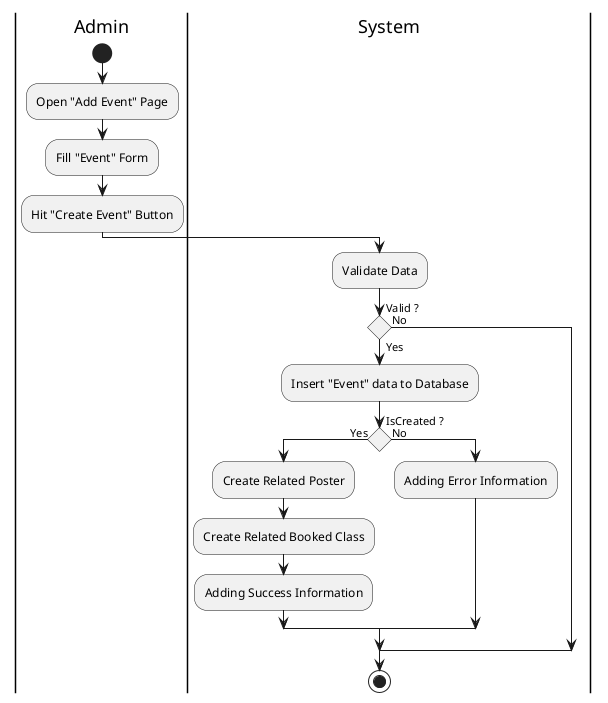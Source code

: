 @startuml CreateEvent

skinparam ConditionEndStyle hline
skinparam conditionStyle diamond
skinparam Monochrome true
skinparam Shadowing false

|Admin|
start
:Open "Add Event" Page;
:Fill "Event" Form;
:Hit "Create Event" Button;

|System|
:Validate Data;
if (Valid ?) then (Yes)
    :Insert "Event" data to Database;
    if (IsCreated ?) then (Yes)
        :Create Related Poster;
        :Create Related Booked Class;
        :Adding Success Information;
    else (No)
        :Adding Error Information;
    endif
else (No)
endif
stop

@enduml